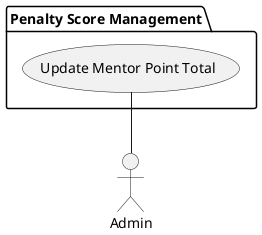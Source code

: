 @startuml Update Mentor Point Total
actor :Admin:
package "Penalty Score Management" {
  (Update Mentor Point Total) as UpdMtrPts
}
Admin -up- UpdMtrPts
@enduml

# Participating Actors

- Admin

# Preconditions

- The Admin is authenticated

# Flow of Events

1. The Admin clicks a "Edit Points" button (in a Mentor's profile)
2. The system displays a menu/dialog with a number input with the Mentor's current Point value
3. The Admin edits the Point value
4. The Admin clicks a "Save" button
5. The system displays a confirmation message

@startuml Update Mentor Point Total object
class UpdateMentorPointTotal <<control>>
class UpdateMentorPointsForm <<boundary>> {
  + newPoints: Integer
}
UpdateMentorPointTotal --> "+ form" UpdateMentorPointsForm
UpdateMentorPointTotal --> Mentor
UpdateMentorPointTotal --> PointDelta: Adds to Mentor >
Mentor "1" *-- "0..*" PointDelta
class PointDelta  <<entity>> {
  value: Integer
}
@enduml